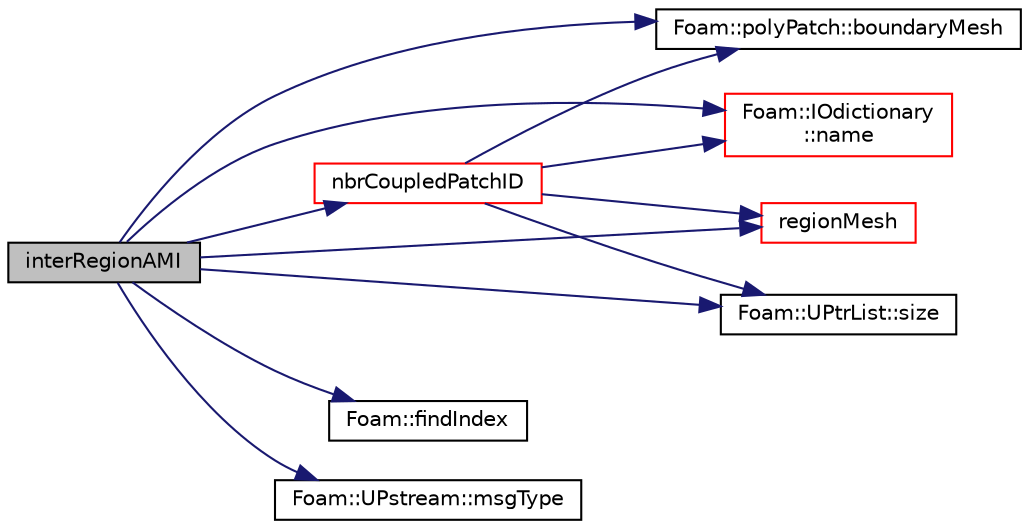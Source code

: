 digraph "interRegionAMI"
{
  bgcolor="transparent";
  edge [fontname="Helvetica",fontsize="10",labelfontname="Helvetica",labelfontsize="10"];
  node [fontname="Helvetica",fontsize="10",shape=record];
  rankdir="LR";
  Node258 [label="interRegionAMI",height=0.2,width=0.4,color="black", fillcolor="grey75", style="filled", fontcolor="black"];
  Node258 -> Node259 [color="midnightblue",fontsize="10",style="solid",fontname="Helvetica"];
  Node259 [label="Foam::polyPatch::boundaryMesh",height=0.2,width=0.4,color="black",URL="$a28633.html#a729e6b97bfa357ec46f60ff7f2e7779a",tooltip="Return boundaryMesh reference. "];
  Node258 -> Node260 [color="midnightblue",fontsize="10",style="solid",fontname="Helvetica"];
  Node260 [label="Foam::findIndex",height=0.2,width=0.4,color="black",URL="$a21851.html#ac16695f83f370df159eed19f92d095fb",tooltip="Find first occurence of given element and return index,. "];
  Node258 -> Node261 [color="midnightblue",fontsize="10",style="solid",fontname="Helvetica"];
  Node261 [label="Foam::UPstream::msgType",height=0.2,width=0.4,color="black",URL="$a27377.html#ae5b8fe6652f6320aa6c7f5c44b6f01b7",tooltip="Message tag of standard messages. "];
  Node258 -> Node262 [color="midnightblue",fontsize="10",style="solid",fontname="Helvetica"];
  Node262 [label="Foam::IOdictionary\l::name",height=0.2,width=0.4,color="red",URL="$a27265.html#ade4113569ef0db70665fded275a5e38e",tooltip="Name function is needed to disambiguate those inherited. "];
  Node258 -> Node264 [color="midnightblue",fontsize="10",style="solid",fontname="Helvetica"];
  Node264 [label="nbrCoupledPatchID",height=0.2,width=0.4,color="red",URL="$a30073.html#a311bffc7aa460305c0da6fcd3c214e18",tooltip="Return the coupled patch ID paired with coupled patch. "];
  Node264 -> Node265 [color="midnightblue",fontsize="10",style="solid",fontname="Helvetica"];
  Node265 [label="regionMesh",height=0.2,width=0.4,color="red",URL="$a30073.html#a89a37969c20983ee143c612486ce5313",tooltip="Return the region mesh database. "];
  Node264 -> Node318 [color="midnightblue",fontsize="10",style="solid",fontname="Helvetica"];
  Node318 [label="Foam::UPtrList::size",height=0.2,width=0.4,color="black",URL="$a27101.html#a47b3bf30da1eb3ab8076b5fbe00e0494",tooltip="Return the number of elements in the UPtrList. "];
  Node264 -> Node259 [color="midnightblue",fontsize="10",style="solid",fontname="Helvetica"];
  Node264 -> Node262 [color="midnightblue",fontsize="10",style="solid",fontname="Helvetica"];
  Node258 -> Node265 [color="midnightblue",fontsize="10",style="solid",fontname="Helvetica"];
  Node258 -> Node318 [color="midnightblue",fontsize="10",style="solid",fontname="Helvetica"];
}
